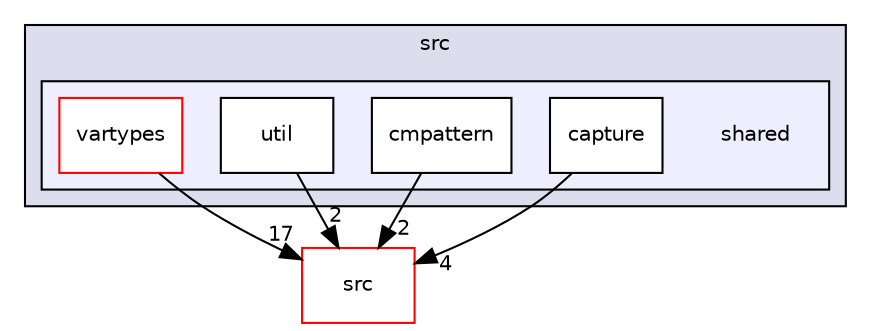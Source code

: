 digraph "ssl-vision/build/src/shared" {
  compound=true
  node [ fontsize="10", fontname="Helvetica"];
  edge [ labelfontsize="10", labelfontname="Helvetica"];
  subgraph clusterdir_a49cecc66fdceb7d4453556c25e0fcad {
    graph [ bgcolor="#ddddee", pencolor="black", label="src" fontname="Helvetica", fontsize="10", URL="dir_a49cecc66fdceb7d4453556c25e0fcad.html"]
  subgraph clusterdir_bb30dd322c2a7a22526a4437e88eb2cc {
    graph [ bgcolor="#eeeeff", pencolor="black", label="" URL="dir_bb30dd322c2a7a22526a4437e88eb2cc.html"];
    dir_bb30dd322c2a7a22526a4437e88eb2cc [shape=plaintext label="shared"];
    dir_5c14ec4e396fc7bb9f6a90eaf2c47a74 [shape=box label="capture" color="black" fillcolor="white" style="filled" URL="dir_5c14ec4e396fc7bb9f6a90eaf2c47a74.html"];
    dir_00ad826913412f4fd239b50efbbc897a [shape=box label="cmpattern" color="black" fillcolor="white" style="filled" URL="dir_00ad826913412f4fd239b50efbbc897a.html"];
    dir_c005a457b0c3190bae2e451d3620242f [shape=box label="util" color="black" fillcolor="white" style="filled" URL="dir_c005a457b0c3190bae2e451d3620242f.html"];
    dir_aa8e1a6394596d31007bd9454c1c249c [shape=box label="vartypes" color="red" fillcolor="white" style="filled" URL="dir_aa8e1a6394596d31007bd9454c1c249c.html"];
  }
  }
  dir_bcadbfb4438c878576aec4f093d74922 [shape=box label="src" fillcolor="white" style="filled" color="red" URL="dir_bcadbfb4438c878576aec4f093d74922.html"];
  dir_aa8e1a6394596d31007bd9454c1c249c->dir_bcadbfb4438c878576aec4f093d74922 [headlabel="17", labeldistance=1.5 headhref="dir_000065_000018.html"];
  dir_00ad826913412f4fd239b50efbbc897a->dir_bcadbfb4438c878576aec4f093d74922 [headlabel="2", labeldistance=1.5 headhref="dir_000063_000018.html"];
  dir_c005a457b0c3190bae2e451d3620242f->dir_bcadbfb4438c878576aec4f093d74922 [headlabel="2", labeldistance=1.5 headhref="dir_000064_000018.html"];
  dir_5c14ec4e396fc7bb9f6a90eaf2c47a74->dir_bcadbfb4438c878576aec4f093d74922 [headlabel="4", labeldistance=1.5 headhref="dir_000062_000018.html"];
}
